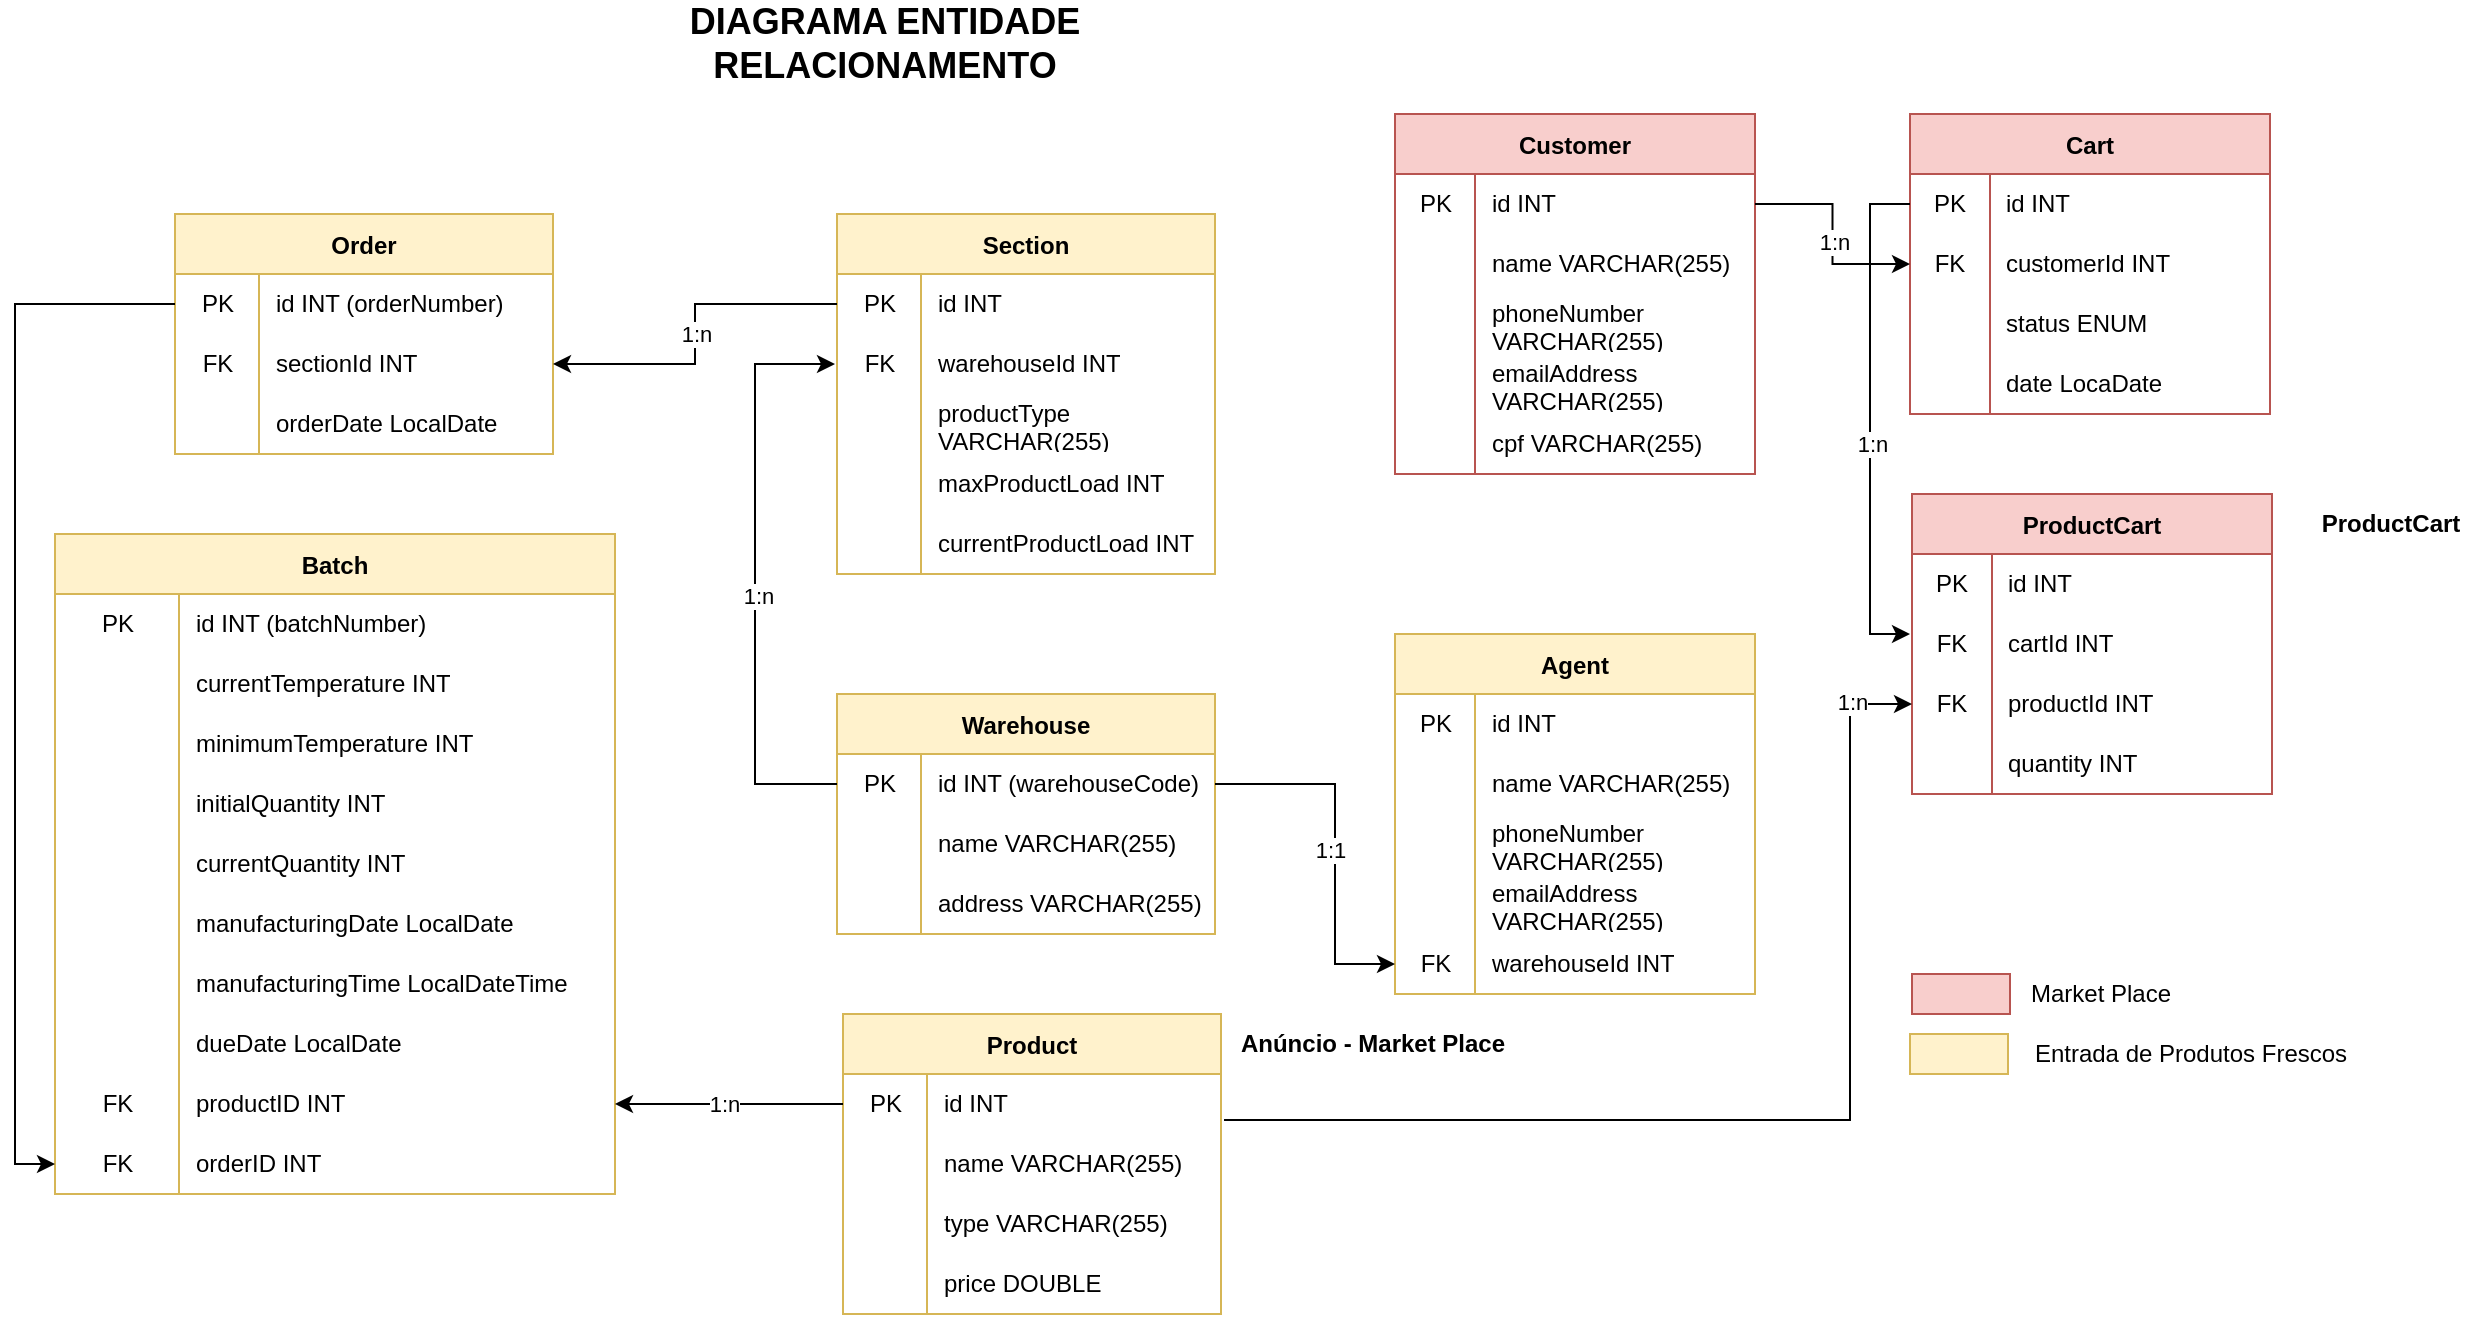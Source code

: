 <mxfile version="20.2.3" type="google"><diagram id="C5RBs43oDa-KdzZeNtuy" name="Page-1"><mxGraphModel grid="1" page="1" gridSize="10" guides="1" tooltips="1" connect="1" arrows="1" fold="1" pageScale="1" pageWidth="1169" pageHeight="827" math="0" shadow="0"><root><mxCell id="WIyWlLk6GJQsqaUBKTNV-0"/><mxCell id="WIyWlLk6GJQsqaUBKTNV-1" parent="WIyWlLk6GJQsqaUBKTNV-0"/><mxCell id="A8-Pt6L1RbbQPcpgu21b-27" value="Agent" style="shape=table;startSize=30;container=1;collapsible=0;childLayout=tableLayout;fixedRows=1;rowLines=0;fontStyle=1;fillColor=#fff2cc;strokeColor=#d6b656;" vertex="1" parent="WIyWlLk6GJQsqaUBKTNV-1"><mxGeometry x="862.5" y="340" width="180" height="180" as="geometry"/></mxCell><mxCell id="A8-Pt6L1RbbQPcpgu21b-28" value="" style="shape=tableRow;horizontal=0;startSize=0;swimlaneHead=0;swimlaneBody=0;top=0;left=0;bottom=0;right=0;collapsible=0;dropTarget=0;fillColor=none;points=[[0,0.5],[1,0.5]];portConstraint=eastwest;" vertex="1" parent="A8-Pt6L1RbbQPcpgu21b-27"><mxGeometry y="30" width="180" height="30" as="geometry"/></mxCell><mxCell id="A8-Pt6L1RbbQPcpgu21b-29" value="PK" style="shape=partialRectangle;html=1;whiteSpace=wrap;connectable=0;fillColor=none;top=0;left=0;bottom=0;right=0;overflow=hidden;pointerEvents=1;" vertex="1" parent="A8-Pt6L1RbbQPcpgu21b-28"><mxGeometry width="40" height="30" as="geometry"><mxRectangle width="40" height="30" as="alternateBounds"/></mxGeometry></mxCell><mxCell id="A8-Pt6L1RbbQPcpgu21b-30" value="id INT" style="shape=partialRectangle;html=1;whiteSpace=wrap;connectable=0;fillColor=none;top=0;left=0;bottom=0;right=0;align=left;spacingLeft=6;overflow=hidden;" vertex="1" parent="A8-Pt6L1RbbQPcpgu21b-28"><mxGeometry x="40" width="140" height="30" as="geometry"><mxRectangle width="140" height="30" as="alternateBounds"/></mxGeometry></mxCell><mxCell id="A8-Pt6L1RbbQPcpgu21b-31" value="" style="shape=tableRow;horizontal=0;startSize=0;swimlaneHead=0;swimlaneBody=0;top=0;left=0;bottom=0;right=0;collapsible=0;dropTarget=0;fillColor=none;points=[[0,0.5],[1,0.5]];portConstraint=eastwest;" vertex="1" parent="A8-Pt6L1RbbQPcpgu21b-27"><mxGeometry y="60" width="180" height="30" as="geometry"/></mxCell><mxCell id="A8-Pt6L1RbbQPcpgu21b-32" value="" style="shape=partialRectangle;html=1;whiteSpace=wrap;connectable=0;fillColor=none;top=0;left=0;bottom=0;right=0;overflow=hidden;" vertex="1" parent="A8-Pt6L1RbbQPcpgu21b-31"><mxGeometry width="40" height="30" as="geometry"><mxRectangle width="40" height="30" as="alternateBounds"/></mxGeometry></mxCell><mxCell id="A8-Pt6L1RbbQPcpgu21b-33" value="name VARCHAR(255)" style="shape=partialRectangle;html=1;whiteSpace=wrap;connectable=0;fillColor=none;top=0;left=0;bottom=0;right=0;align=left;spacingLeft=6;overflow=hidden;" vertex="1" parent="A8-Pt6L1RbbQPcpgu21b-31"><mxGeometry x="40" width="140" height="30" as="geometry"><mxRectangle width="140" height="30" as="alternateBounds"/></mxGeometry></mxCell><mxCell id="A8-Pt6L1RbbQPcpgu21b-34" value="" style="shape=tableRow;horizontal=0;startSize=0;swimlaneHead=0;swimlaneBody=0;top=0;left=0;bottom=0;right=0;collapsible=0;dropTarget=0;fillColor=none;points=[[0,0.5],[1,0.5]];portConstraint=eastwest;" vertex="1" parent="A8-Pt6L1RbbQPcpgu21b-27"><mxGeometry y="90" width="180" height="30" as="geometry"/></mxCell><mxCell id="A8-Pt6L1RbbQPcpgu21b-35" value="" style="shape=partialRectangle;html=1;whiteSpace=wrap;connectable=0;fillColor=none;top=0;left=0;bottom=0;right=0;overflow=hidden;" vertex="1" parent="A8-Pt6L1RbbQPcpgu21b-34"><mxGeometry width="40" height="30" as="geometry"><mxRectangle width="40" height="30" as="alternateBounds"/></mxGeometry></mxCell><mxCell id="A8-Pt6L1RbbQPcpgu21b-36" value="phoneNumber VARCHAR(255)" style="shape=partialRectangle;html=1;whiteSpace=wrap;connectable=0;fillColor=none;top=0;left=0;bottom=0;right=0;align=left;spacingLeft=6;overflow=hidden;" vertex="1" parent="A8-Pt6L1RbbQPcpgu21b-34"><mxGeometry x="40" width="140" height="30" as="geometry"><mxRectangle width="140" height="30" as="alternateBounds"/></mxGeometry></mxCell><mxCell id="A8-Pt6L1RbbQPcpgu21b-37" value="" style="shape=tableRow;horizontal=0;startSize=0;swimlaneHead=0;swimlaneBody=0;top=0;left=0;bottom=0;right=0;collapsible=0;dropTarget=0;fillColor=none;points=[[0,0.5],[1,0.5]];portConstraint=eastwest;" vertex="1" parent="A8-Pt6L1RbbQPcpgu21b-27"><mxGeometry y="120" width="180" height="30" as="geometry"/></mxCell><mxCell id="A8-Pt6L1RbbQPcpgu21b-38" value="" style="shape=partialRectangle;html=1;whiteSpace=wrap;connectable=0;fillColor=none;top=0;left=0;bottom=0;right=0;overflow=hidden;" vertex="1" parent="A8-Pt6L1RbbQPcpgu21b-37"><mxGeometry width="40" height="30" as="geometry"><mxRectangle width="40" height="30" as="alternateBounds"/></mxGeometry></mxCell><mxCell id="A8-Pt6L1RbbQPcpgu21b-39" value="emailAddress VARCHAR(255)" style="shape=partialRectangle;html=1;whiteSpace=wrap;connectable=0;fillColor=none;top=0;left=0;bottom=0;right=0;align=left;spacingLeft=6;overflow=hidden;" vertex="1" parent="A8-Pt6L1RbbQPcpgu21b-37"><mxGeometry x="40" width="140" height="30" as="geometry"><mxRectangle width="140" height="30" as="alternateBounds"/></mxGeometry></mxCell><mxCell id="A8-Pt6L1RbbQPcpgu21b-40" value="" style="shape=tableRow;horizontal=0;startSize=0;swimlaneHead=0;swimlaneBody=0;top=0;left=0;bottom=0;right=0;collapsible=0;dropTarget=0;fillColor=none;points=[[0,0.5],[1,0.5]];portConstraint=eastwest;" vertex="1" parent="A8-Pt6L1RbbQPcpgu21b-27"><mxGeometry y="150" width="180" height="30" as="geometry"/></mxCell><mxCell id="A8-Pt6L1RbbQPcpgu21b-41" value="FK" style="shape=partialRectangle;html=1;whiteSpace=wrap;connectable=0;fillColor=none;top=0;left=0;bottom=0;right=0;overflow=hidden;" vertex="1" parent="A8-Pt6L1RbbQPcpgu21b-40"><mxGeometry width="40" height="30" as="geometry"><mxRectangle width="40" height="30" as="alternateBounds"/></mxGeometry></mxCell><mxCell id="A8-Pt6L1RbbQPcpgu21b-42" value="warehouseId INT" style="shape=partialRectangle;html=1;whiteSpace=wrap;connectable=0;fillColor=none;top=0;left=0;bottom=0;right=0;align=left;spacingLeft=6;overflow=hidden;" vertex="1" parent="A8-Pt6L1RbbQPcpgu21b-40"><mxGeometry x="40" width="140" height="30" as="geometry"><mxRectangle width="140" height="30" as="alternateBounds"/></mxGeometry></mxCell><mxCell id="A8-Pt6L1RbbQPcpgu21b-45" value="Warehouse" style="shape=table;startSize=30;container=1;collapsible=0;childLayout=tableLayout;fixedRows=1;rowLines=0;fontStyle=1;fillColor=#fff2cc;strokeColor=#d6b656;" vertex="1" parent="WIyWlLk6GJQsqaUBKTNV-1"><mxGeometry x="583.5" y="370" width="189" height="120" as="geometry"/></mxCell><mxCell id="A8-Pt6L1RbbQPcpgu21b-46" value="" style="shape=tableRow;horizontal=0;startSize=0;swimlaneHead=0;swimlaneBody=0;top=0;left=0;bottom=0;right=0;collapsible=0;dropTarget=0;fillColor=none;points=[[0,0.5],[1,0.5]];portConstraint=eastwest;" vertex="1" parent="A8-Pt6L1RbbQPcpgu21b-45"><mxGeometry y="30" width="189" height="30" as="geometry"/></mxCell><mxCell id="A8-Pt6L1RbbQPcpgu21b-47" value="PK" style="shape=partialRectangle;html=1;whiteSpace=wrap;connectable=0;fillColor=none;top=0;left=0;bottom=0;right=0;overflow=hidden;pointerEvents=1;" vertex="1" parent="A8-Pt6L1RbbQPcpgu21b-46"><mxGeometry width="42" height="30" as="geometry"><mxRectangle width="42" height="30" as="alternateBounds"/></mxGeometry></mxCell><mxCell id="A8-Pt6L1RbbQPcpgu21b-48" value="id INT (warehouseCode)" style="shape=partialRectangle;html=1;whiteSpace=wrap;connectable=0;fillColor=none;top=0;left=0;bottom=0;right=0;align=left;spacingLeft=6;overflow=hidden;" vertex="1" parent="A8-Pt6L1RbbQPcpgu21b-46"><mxGeometry x="42" width="147" height="30" as="geometry"><mxRectangle width="147" height="30" as="alternateBounds"/></mxGeometry></mxCell><mxCell id="A8-Pt6L1RbbQPcpgu21b-49" value="" style="shape=tableRow;horizontal=0;startSize=0;swimlaneHead=0;swimlaneBody=0;top=0;left=0;bottom=0;right=0;collapsible=0;dropTarget=0;fillColor=none;points=[[0,0.5],[1,0.5]];portConstraint=eastwest;" vertex="1" parent="A8-Pt6L1RbbQPcpgu21b-45"><mxGeometry y="60" width="189" height="30" as="geometry"/></mxCell><mxCell id="A8-Pt6L1RbbQPcpgu21b-50" value="" style="shape=partialRectangle;html=1;whiteSpace=wrap;connectable=0;fillColor=none;top=0;left=0;bottom=0;right=0;overflow=hidden;" vertex="1" parent="A8-Pt6L1RbbQPcpgu21b-49"><mxGeometry width="42" height="30" as="geometry"><mxRectangle width="42" height="30" as="alternateBounds"/></mxGeometry></mxCell><mxCell id="A8-Pt6L1RbbQPcpgu21b-51" value="name VARCHAR(255)" style="shape=partialRectangle;html=1;whiteSpace=wrap;connectable=0;fillColor=none;top=0;left=0;bottom=0;right=0;align=left;spacingLeft=6;overflow=hidden;" vertex="1" parent="A8-Pt6L1RbbQPcpgu21b-49"><mxGeometry x="42" width="147" height="30" as="geometry"><mxRectangle width="147" height="30" as="alternateBounds"/></mxGeometry></mxCell><mxCell id="A8-Pt6L1RbbQPcpgu21b-52" value="" style="shape=tableRow;horizontal=0;startSize=0;swimlaneHead=0;swimlaneBody=0;top=0;left=0;bottom=0;right=0;collapsible=0;dropTarget=0;fillColor=none;points=[[0,0.5],[1,0.5]];portConstraint=eastwest;" vertex="1" parent="A8-Pt6L1RbbQPcpgu21b-45"><mxGeometry y="90" width="189" height="30" as="geometry"/></mxCell><mxCell id="A8-Pt6L1RbbQPcpgu21b-53" value="" style="shape=partialRectangle;html=1;whiteSpace=wrap;connectable=0;fillColor=none;top=0;left=0;bottom=0;right=0;overflow=hidden;" vertex="1" parent="A8-Pt6L1RbbQPcpgu21b-52"><mxGeometry width="42" height="30" as="geometry"><mxRectangle width="42" height="30" as="alternateBounds"/></mxGeometry></mxCell><mxCell id="A8-Pt6L1RbbQPcpgu21b-54" value="address VARCHAR(255)" style="shape=partialRectangle;html=1;whiteSpace=wrap;connectable=0;fillColor=none;top=0;left=0;bottom=0;right=0;align=left;spacingLeft=6;overflow=hidden;" vertex="1" parent="A8-Pt6L1RbbQPcpgu21b-52"><mxGeometry x="42" width="147" height="30" as="geometry"><mxRectangle width="147" height="30" as="alternateBounds"/></mxGeometry></mxCell><mxCell id="A8-Pt6L1RbbQPcpgu21b-62" value="Section" style="shape=table;startSize=30;container=1;collapsible=0;childLayout=tableLayout;fixedRows=1;rowLines=0;fontStyle=1;fillColor=#fff2cc;strokeColor=#d6b656;" vertex="1" parent="WIyWlLk6GJQsqaUBKTNV-1"><mxGeometry x="583.5" y="130" width="189" height="180" as="geometry"/></mxCell><mxCell id="A8-Pt6L1RbbQPcpgu21b-63" value="" style="shape=tableRow;horizontal=0;startSize=0;swimlaneHead=0;swimlaneBody=0;top=0;left=0;bottom=0;right=0;collapsible=0;dropTarget=0;fillColor=none;points=[[0,0.5],[1,0.5]];portConstraint=eastwest;" vertex="1" parent="A8-Pt6L1RbbQPcpgu21b-62"><mxGeometry y="30" width="189" height="30" as="geometry"/></mxCell><mxCell id="A8-Pt6L1RbbQPcpgu21b-64" value="PK" style="shape=partialRectangle;html=1;whiteSpace=wrap;connectable=0;fillColor=none;top=0;left=0;bottom=0;right=0;overflow=hidden;pointerEvents=1;" vertex="1" parent="A8-Pt6L1RbbQPcpgu21b-63"><mxGeometry width="42" height="30" as="geometry"><mxRectangle width="42" height="30" as="alternateBounds"/></mxGeometry></mxCell><mxCell id="A8-Pt6L1RbbQPcpgu21b-65" value="id INT" style="shape=partialRectangle;html=1;whiteSpace=wrap;connectable=0;fillColor=none;top=0;left=0;bottom=0;right=0;align=left;spacingLeft=6;overflow=hidden;" vertex="1" parent="A8-Pt6L1RbbQPcpgu21b-63"><mxGeometry x="42" width="147" height="30" as="geometry"><mxRectangle width="147" height="30" as="alternateBounds"/></mxGeometry></mxCell><mxCell id="A8-Pt6L1RbbQPcpgu21b-66" value="" style="shape=tableRow;horizontal=0;startSize=0;swimlaneHead=0;swimlaneBody=0;top=0;left=0;bottom=0;right=0;collapsible=0;dropTarget=0;fillColor=none;points=[[0,0.5],[1,0.5]];portConstraint=eastwest;" vertex="1" parent="A8-Pt6L1RbbQPcpgu21b-62"><mxGeometry y="60" width="189" height="30" as="geometry"/></mxCell><mxCell id="A8-Pt6L1RbbQPcpgu21b-67" value="FK" style="shape=partialRectangle;html=1;whiteSpace=wrap;connectable=0;fillColor=none;top=0;left=0;bottom=0;right=0;overflow=hidden;" vertex="1" parent="A8-Pt6L1RbbQPcpgu21b-66"><mxGeometry width="42" height="30" as="geometry"><mxRectangle width="42" height="30" as="alternateBounds"/></mxGeometry></mxCell><mxCell id="A8-Pt6L1RbbQPcpgu21b-68" value="warehouseId INT" style="shape=partialRectangle;html=1;whiteSpace=wrap;connectable=0;fillColor=none;top=0;left=0;bottom=0;right=0;align=left;spacingLeft=6;overflow=hidden;" vertex="1" parent="A8-Pt6L1RbbQPcpgu21b-66"><mxGeometry x="42" width="147" height="30" as="geometry"><mxRectangle width="147" height="30" as="alternateBounds"/></mxGeometry></mxCell><mxCell id="A8-Pt6L1RbbQPcpgu21b-69" value="" style="shape=tableRow;horizontal=0;startSize=0;swimlaneHead=0;swimlaneBody=0;top=0;left=0;bottom=0;right=0;collapsible=0;dropTarget=0;fillColor=none;points=[[0,0.5],[1,0.5]];portConstraint=eastwest;" vertex="1" parent="A8-Pt6L1RbbQPcpgu21b-62"><mxGeometry y="90" width="189" height="30" as="geometry"/></mxCell><mxCell id="A8-Pt6L1RbbQPcpgu21b-70" value="" style="shape=partialRectangle;html=1;whiteSpace=wrap;connectable=0;fillColor=none;top=0;left=0;bottom=0;right=0;overflow=hidden;" vertex="1" parent="A8-Pt6L1RbbQPcpgu21b-69"><mxGeometry width="42" height="30" as="geometry"><mxRectangle width="42" height="30" as="alternateBounds"/></mxGeometry></mxCell><mxCell id="A8-Pt6L1RbbQPcpgu21b-71" value="productType VARCHAR(255)" style="shape=partialRectangle;html=1;whiteSpace=wrap;connectable=0;fillColor=none;top=0;left=0;bottom=0;right=0;align=left;spacingLeft=6;overflow=hidden;" vertex="1" parent="A8-Pt6L1RbbQPcpgu21b-69"><mxGeometry x="42" width="147" height="30" as="geometry"><mxRectangle width="147" height="30" as="alternateBounds"/></mxGeometry></mxCell><mxCell id="A8-Pt6L1RbbQPcpgu21b-72" value="" style="shape=tableRow;horizontal=0;startSize=0;swimlaneHead=0;swimlaneBody=0;top=0;left=0;bottom=0;right=0;collapsible=0;dropTarget=0;fillColor=none;points=[[0,0.5],[1,0.5]];portConstraint=eastwest;" vertex="1" parent="A8-Pt6L1RbbQPcpgu21b-62"><mxGeometry y="120" width="189" height="30" as="geometry"/></mxCell><mxCell id="A8-Pt6L1RbbQPcpgu21b-73" value="" style="shape=partialRectangle;html=1;whiteSpace=wrap;connectable=0;fillColor=none;top=0;left=0;bottom=0;right=0;overflow=hidden;" vertex="1" parent="A8-Pt6L1RbbQPcpgu21b-72"><mxGeometry width="42" height="30" as="geometry"><mxRectangle width="42" height="30" as="alternateBounds"/></mxGeometry></mxCell><mxCell id="A8-Pt6L1RbbQPcpgu21b-74" value="maxProductLoad INT" style="shape=partialRectangle;html=1;whiteSpace=wrap;connectable=0;fillColor=none;top=0;left=0;bottom=0;right=0;align=left;spacingLeft=6;overflow=hidden;" vertex="1" parent="A8-Pt6L1RbbQPcpgu21b-72"><mxGeometry x="42" width="147" height="30" as="geometry"><mxRectangle width="147" height="30" as="alternateBounds"/></mxGeometry></mxCell><mxCell id="A8-Pt6L1RbbQPcpgu21b-75" value="" style="shape=tableRow;horizontal=0;startSize=0;swimlaneHead=0;swimlaneBody=0;top=0;left=0;bottom=0;right=0;collapsible=0;dropTarget=0;fillColor=none;points=[[0,0.5],[1,0.5]];portConstraint=eastwest;" vertex="1" parent="A8-Pt6L1RbbQPcpgu21b-62"><mxGeometry y="150" width="189" height="30" as="geometry"/></mxCell><mxCell id="A8-Pt6L1RbbQPcpgu21b-76" value="" style="shape=partialRectangle;html=1;whiteSpace=wrap;connectable=0;fillColor=none;top=0;left=0;bottom=0;right=0;overflow=hidden;" vertex="1" parent="A8-Pt6L1RbbQPcpgu21b-75"><mxGeometry width="42" height="30" as="geometry"><mxRectangle width="42" height="30" as="alternateBounds"/></mxGeometry></mxCell><mxCell id="A8-Pt6L1RbbQPcpgu21b-77" value="currentProductLoad INT" style="shape=partialRectangle;html=1;whiteSpace=wrap;connectable=0;fillColor=none;top=0;left=0;bottom=0;right=0;align=left;spacingLeft=6;overflow=hidden;" vertex="1" parent="A8-Pt6L1RbbQPcpgu21b-75"><mxGeometry x="42" width="147" height="30" as="geometry"><mxRectangle width="147" height="30" as="alternateBounds"/></mxGeometry></mxCell><mxCell id="A8-Pt6L1RbbQPcpgu21b-79" value="Batch" style="shape=table;startSize=30;container=1;collapsible=0;childLayout=tableLayout;fixedRows=1;rowLines=0;fontStyle=1;labelBackgroundColor=none;fillColor=#fff2cc;strokeColor=#d6b656;" vertex="1" parent="WIyWlLk6GJQsqaUBKTNV-1"><mxGeometry x="192.5" y="290" width="280" height="330" as="geometry"/></mxCell><mxCell id="A8-Pt6L1RbbQPcpgu21b-80" value="" style="shape=tableRow;horizontal=0;startSize=0;swimlaneHead=0;swimlaneBody=0;top=0;left=0;bottom=0;right=0;collapsible=0;dropTarget=0;fillColor=none;points=[[0,0.5],[1,0.5]];portConstraint=eastwest;" vertex="1" parent="A8-Pt6L1RbbQPcpgu21b-79"><mxGeometry y="30" width="280" height="30" as="geometry"/></mxCell><mxCell id="A8-Pt6L1RbbQPcpgu21b-81" value="PK" style="shape=partialRectangle;html=1;whiteSpace=wrap;connectable=0;fillColor=none;top=0;left=0;bottom=0;right=0;overflow=hidden;pointerEvents=1;" vertex="1" parent="A8-Pt6L1RbbQPcpgu21b-80"><mxGeometry width="62" height="30" as="geometry"><mxRectangle width="62" height="30" as="alternateBounds"/></mxGeometry></mxCell><mxCell id="A8-Pt6L1RbbQPcpgu21b-82" value="id INT (batchNumber)" style="shape=partialRectangle;html=1;whiteSpace=wrap;connectable=0;fillColor=none;top=0;left=0;bottom=0;right=0;align=left;spacingLeft=6;overflow=hidden;" vertex="1" parent="A8-Pt6L1RbbQPcpgu21b-80"><mxGeometry x="62" width="218" height="30" as="geometry"><mxRectangle width="218" height="30" as="alternateBounds"/></mxGeometry></mxCell><mxCell id="A8-Pt6L1RbbQPcpgu21b-86" value="" style="shape=tableRow;horizontal=0;startSize=0;swimlaneHead=0;swimlaneBody=0;top=0;left=0;bottom=0;right=0;collapsible=0;dropTarget=0;fillColor=none;points=[[0,0.5],[1,0.5]];portConstraint=eastwest;" vertex="1" parent="A8-Pt6L1RbbQPcpgu21b-79"><mxGeometry y="60" width="280" height="30" as="geometry"/></mxCell><mxCell id="A8-Pt6L1RbbQPcpgu21b-87" value="" style="shape=partialRectangle;html=1;whiteSpace=wrap;connectable=0;fillColor=none;top=0;left=0;bottom=0;right=0;overflow=hidden;" vertex="1" parent="A8-Pt6L1RbbQPcpgu21b-86"><mxGeometry width="62" height="30" as="geometry"><mxRectangle width="62" height="30" as="alternateBounds"/></mxGeometry></mxCell><mxCell id="A8-Pt6L1RbbQPcpgu21b-88" value="currentTemperature INT" style="shape=partialRectangle;html=1;whiteSpace=wrap;connectable=0;fillColor=none;top=0;left=0;bottom=0;right=0;align=left;spacingLeft=6;overflow=hidden;" vertex="1" parent="A8-Pt6L1RbbQPcpgu21b-86"><mxGeometry x="62" width="218" height="30" as="geometry"><mxRectangle width="218" height="30" as="alternateBounds"/></mxGeometry></mxCell><mxCell id="A8-Pt6L1RbbQPcpgu21b-89" value="" style="shape=tableRow;horizontal=0;startSize=0;swimlaneHead=0;swimlaneBody=0;top=0;left=0;bottom=0;right=0;collapsible=0;dropTarget=0;fillColor=none;points=[[0,0.5],[1,0.5]];portConstraint=eastwest;" vertex="1" parent="A8-Pt6L1RbbQPcpgu21b-79"><mxGeometry y="90" width="280" height="30" as="geometry"/></mxCell><mxCell id="A8-Pt6L1RbbQPcpgu21b-90" value="" style="shape=partialRectangle;html=1;whiteSpace=wrap;connectable=0;fillColor=none;top=0;left=0;bottom=0;right=0;overflow=hidden;" vertex="1" parent="A8-Pt6L1RbbQPcpgu21b-89"><mxGeometry width="62" height="30" as="geometry"><mxRectangle width="62" height="30" as="alternateBounds"/></mxGeometry></mxCell><mxCell id="A8-Pt6L1RbbQPcpgu21b-91" value="minimumTemperature INT" style="shape=partialRectangle;html=1;whiteSpace=wrap;connectable=0;fillColor=none;top=0;left=0;bottom=0;right=0;align=left;spacingLeft=6;overflow=hidden;" vertex="1" parent="A8-Pt6L1RbbQPcpgu21b-89"><mxGeometry x="62" width="218" height="30" as="geometry"><mxRectangle width="218" height="30" as="alternateBounds"/></mxGeometry></mxCell><mxCell id="A8-Pt6L1RbbQPcpgu21b-92" value="" style="shape=tableRow;horizontal=0;startSize=0;swimlaneHead=0;swimlaneBody=0;top=0;left=0;bottom=0;right=0;collapsible=0;dropTarget=0;fillColor=none;points=[[0,0.5],[1,0.5]];portConstraint=eastwest;" vertex="1" parent="A8-Pt6L1RbbQPcpgu21b-79"><mxGeometry y="120" width="280" height="30" as="geometry"/></mxCell><mxCell id="A8-Pt6L1RbbQPcpgu21b-93" value="" style="shape=partialRectangle;html=1;whiteSpace=wrap;connectable=0;fillColor=none;top=0;left=0;bottom=0;right=0;overflow=hidden;" vertex="1" parent="A8-Pt6L1RbbQPcpgu21b-92"><mxGeometry width="62" height="30" as="geometry"><mxRectangle width="62" height="30" as="alternateBounds"/></mxGeometry></mxCell><mxCell id="A8-Pt6L1RbbQPcpgu21b-94" value="initialQuantity INT" style="shape=partialRectangle;html=1;whiteSpace=wrap;connectable=0;fillColor=none;top=0;left=0;bottom=0;right=0;align=left;spacingLeft=6;overflow=hidden;" vertex="1" parent="A8-Pt6L1RbbQPcpgu21b-92"><mxGeometry x="62" width="218" height="30" as="geometry"><mxRectangle width="218" height="30" as="alternateBounds"/></mxGeometry></mxCell><mxCell id="A8-Pt6L1RbbQPcpgu21b-95" value="" style="shape=tableRow;horizontal=0;startSize=0;swimlaneHead=0;swimlaneBody=0;top=0;left=0;bottom=0;right=0;collapsible=0;dropTarget=0;fillColor=none;points=[[0,0.5],[1,0.5]];portConstraint=eastwest;" vertex="1" parent="A8-Pt6L1RbbQPcpgu21b-79"><mxGeometry y="150" width="280" height="30" as="geometry"/></mxCell><mxCell id="A8-Pt6L1RbbQPcpgu21b-96" value="" style="shape=partialRectangle;html=1;whiteSpace=wrap;connectable=0;fillColor=none;top=0;left=0;bottom=0;right=0;overflow=hidden;" vertex="1" parent="A8-Pt6L1RbbQPcpgu21b-95"><mxGeometry width="62" height="30" as="geometry"><mxRectangle width="62" height="30" as="alternateBounds"/></mxGeometry></mxCell><mxCell id="A8-Pt6L1RbbQPcpgu21b-97" value="currentQuantity INT" style="shape=partialRectangle;html=1;whiteSpace=wrap;connectable=0;fillColor=none;top=0;left=0;bottom=0;right=0;align=left;spacingLeft=6;overflow=hidden;" vertex="1" parent="A8-Pt6L1RbbQPcpgu21b-95"><mxGeometry x="62" width="218" height="30" as="geometry"><mxRectangle width="218" height="30" as="alternateBounds"/></mxGeometry></mxCell><mxCell id="A8-Pt6L1RbbQPcpgu21b-98" value="" style="shape=tableRow;horizontal=0;startSize=0;swimlaneHead=0;swimlaneBody=0;top=0;left=0;bottom=0;right=0;collapsible=0;dropTarget=0;fillColor=none;points=[[0,0.5],[1,0.5]];portConstraint=eastwest;" vertex="1" parent="A8-Pt6L1RbbQPcpgu21b-79"><mxGeometry y="180" width="280" height="30" as="geometry"/></mxCell><mxCell id="A8-Pt6L1RbbQPcpgu21b-99" value="" style="shape=partialRectangle;html=1;whiteSpace=wrap;connectable=0;fillColor=none;top=0;left=0;bottom=0;right=0;overflow=hidden;" vertex="1" parent="A8-Pt6L1RbbQPcpgu21b-98"><mxGeometry width="62" height="30" as="geometry"><mxRectangle width="62" height="30" as="alternateBounds"/></mxGeometry></mxCell><mxCell id="A8-Pt6L1RbbQPcpgu21b-100" value="manufacturingDate LocalDate" style="shape=partialRectangle;html=1;whiteSpace=wrap;connectable=0;fillColor=none;top=0;left=0;bottom=0;right=0;align=left;spacingLeft=6;overflow=hidden;" vertex="1" parent="A8-Pt6L1RbbQPcpgu21b-98"><mxGeometry x="62" width="218" height="30" as="geometry"><mxRectangle width="218" height="30" as="alternateBounds"/></mxGeometry></mxCell><mxCell id="A8-Pt6L1RbbQPcpgu21b-101" value="" style="shape=tableRow;horizontal=0;startSize=0;swimlaneHead=0;swimlaneBody=0;top=0;left=0;bottom=0;right=0;collapsible=0;dropTarget=0;fillColor=none;points=[[0,0.5],[1,0.5]];portConstraint=eastwest;" vertex="1" parent="A8-Pt6L1RbbQPcpgu21b-79"><mxGeometry y="210" width="280" height="30" as="geometry"/></mxCell><mxCell id="A8-Pt6L1RbbQPcpgu21b-102" value="" style="shape=partialRectangle;html=1;whiteSpace=wrap;connectable=0;fillColor=none;top=0;left=0;bottom=0;right=0;overflow=hidden;" vertex="1" parent="A8-Pt6L1RbbQPcpgu21b-101"><mxGeometry width="62" height="30" as="geometry"><mxRectangle width="62" height="30" as="alternateBounds"/></mxGeometry></mxCell><mxCell id="A8-Pt6L1RbbQPcpgu21b-103" value="manufacturingTime LocalDateTime" style="shape=partialRectangle;html=1;whiteSpace=wrap;connectable=0;fillColor=none;top=0;left=0;bottom=0;right=0;align=left;spacingLeft=6;overflow=hidden;" vertex="1" parent="A8-Pt6L1RbbQPcpgu21b-101"><mxGeometry x="62" width="218" height="30" as="geometry"><mxRectangle width="218" height="30" as="alternateBounds"/></mxGeometry></mxCell><mxCell id="A8-Pt6L1RbbQPcpgu21b-147" value="" style="shape=tableRow;horizontal=0;startSize=0;swimlaneHead=0;swimlaneBody=0;top=0;left=0;bottom=0;right=0;collapsible=0;dropTarget=0;fillColor=none;points=[[0,0.5],[1,0.5]];portConstraint=eastwest;" vertex="1" parent="A8-Pt6L1RbbQPcpgu21b-79"><mxGeometry y="240" width="280" height="30" as="geometry"/></mxCell><mxCell id="A8-Pt6L1RbbQPcpgu21b-148" value="" style="shape=partialRectangle;html=1;whiteSpace=wrap;connectable=0;fillColor=none;top=0;left=0;bottom=0;right=0;overflow=hidden;" vertex="1" parent="A8-Pt6L1RbbQPcpgu21b-147"><mxGeometry width="62" height="30" as="geometry"><mxRectangle width="62" height="30" as="alternateBounds"/></mxGeometry></mxCell><mxCell id="A8-Pt6L1RbbQPcpgu21b-149" value="dueDate LocalDate" style="shape=partialRectangle;html=1;whiteSpace=wrap;connectable=0;fillColor=none;top=0;left=0;bottom=0;right=0;align=left;spacingLeft=6;overflow=hidden;" vertex="1" parent="A8-Pt6L1RbbQPcpgu21b-147"><mxGeometry x="62" width="218" height="30" as="geometry"><mxRectangle width="218" height="30" as="alternateBounds"/></mxGeometry></mxCell><mxCell id="A8-Pt6L1RbbQPcpgu21b-163" value="" style="shape=tableRow;horizontal=0;startSize=0;swimlaneHead=0;swimlaneBody=0;top=0;left=0;bottom=0;right=0;collapsible=0;dropTarget=0;fillColor=none;points=[[0,0.5],[1,0.5]];portConstraint=eastwest;" vertex="1" parent="A8-Pt6L1RbbQPcpgu21b-79"><mxGeometry y="270" width="280" height="30" as="geometry"/></mxCell><mxCell id="A8-Pt6L1RbbQPcpgu21b-164" value="FK" style="shape=partialRectangle;html=1;whiteSpace=wrap;connectable=0;fillColor=none;top=0;left=0;bottom=0;right=0;overflow=hidden;" vertex="1" parent="A8-Pt6L1RbbQPcpgu21b-163"><mxGeometry width="62" height="30" as="geometry"><mxRectangle width="62" height="30" as="alternateBounds"/></mxGeometry></mxCell><mxCell id="A8-Pt6L1RbbQPcpgu21b-165" value="productID INT" style="shape=partialRectangle;html=1;whiteSpace=wrap;connectable=0;fillColor=none;top=0;left=0;bottom=0;right=0;align=left;spacingLeft=6;overflow=hidden;" vertex="1" parent="A8-Pt6L1RbbQPcpgu21b-163"><mxGeometry x="62" width="218" height="30" as="geometry"><mxRectangle width="218" height="30" as="alternateBounds"/></mxGeometry></mxCell><mxCell id="A8-Pt6L1RbbQPcpgu21b-186" value="" style="shape=tableRow;horizontal=0;startSize=0;swimlaneHead=0;swimlaneBody=0;top=0;left=0;bottom=0;right=0;collapsible=0;dropTarget=0;fillColor=none;points=[[0,0.5],[1,0.5]];portConstraint=eastwest;" vertex="1" parent="A8-Pt6L1RbbQPcpgu21b-79"><mxGeometry y="300" width="280" height="30" as="geometry"/></mxCell><mxCell id="A8-Pt6L1RbbQPcpgu21b-187" value="FK" style="shape=partialRectangle;html=1;whiteSpace=wrap;connectable=0;fillColor=none;top=0;left=0;bottom=0;right=0;overflow=hidden;" vertex="1" parent="A8-Pt6L1RbbQPcpgu21b-186"><mxGeometry width="62" height="30" as="geometry"><mxRectangle width="62" height="30" as="alternateBounds"/></mxGeometry></mxCell><mxCell id="A8-Pt6L1RbbQPcpgu21b-188" value="orderID INT" style="shape=partialRectangle;html=1;whiteSpace=wrap;connectable=0;fillColor=none;top=0;left=0;bottom=0;right=0;align=left;spacingLeft=6;overflow=hidden;" vertex="1" parent="A8-Pt6L1RbbQPcpgu21b-186"><mxGeometry x="62" width="218" height="30" as="geometry"><mxRectangle width="218" height="30" as="alternateBounds"/></mxGeometry></mxCell><mxCell id="A8-Pt6L1RbbQPcpgu21b-124" value="Order" style="shape=table;startSize=30;container=1;collapsible=0;childLayout=tableLayout;fixedRows=1;rowLines=0;fontStyle=1;fillColor=#fff2cc;strokeColor=#d6b656;" vertex="1" parent="WIyWlLk6GJQsqaUBKTNV-1"><mxGeometry x="252.5" y="130" width="189" height="120" as="geometry"/></mxCell><mxCell id="A8-Pt6L1RbbQPcpgu21b-125" value="" style="shape=tableRow;horizontal=0;startSize=0;swimlaneHead=0;swimlaneBody=0;top=0;left=0;bottom=0;right=0;collapsible=0;dropTarget=0;fillColor=none;points=[[0,0.5],[1,0.5]];portConstraint=eastwest;" vertex="1" parent="A8-Pt6L1RbbQPcpgu21b-124"><mxGeometry y="30" width="189" height="30" as="geometry"/></mxCell><mxCell id="A8-Pt6L1RbbQPcpgu21b-126" value="PK" style="shape=partialRectangle;html=1;whiteSpace=wrap;connectable=0;fillColor=none;top=0;left=0;bottom=0;right=0;overflow=hidden;pointerEvents=1;" vertex="1" parent="A8-Pt6L1RbbQPcpgu21b-125"><mxGeometry width="42" height="30" as="geometry"><mxRectangle width="42" height="30" as="alternateBounds"/></mxGeometry></mxCell><mxCell id="A8-Pt6L1RbbQPcpgu21b-127" value="id INT (orderNumber)" style="shape=partialRectangle;html=1;whiteSpace=wrap;connectable=0;fillColor=none;top=0;left=0;bottom=0;right=0;align=left;spacingLeft=6;overflow=hidden;" vertex="1" parent="A8-Pt6L1RbbQPcpgu21b-125"><mxGeometry x="42" width="147" height="30" as="geometry"><mxRectangle width="147" height="30" as="alternateBounds"/></mxGeometry></mxCell><mxCell id="A8-Pt6L1RbbQPcpgu21b-128" value="" style="shape=tableRow;horizontal=0;startSize=0;swimlaneHead=0;swimlaneBody=0;top=0;left=0;bottom=0;right=0;collapsible=0;dropTarget=0;fillColor=none;points=[[0,0.5],[1,0.5]];portConstraint=eastwest;" vertex="1" parent="A8-Pt6L1RbbQPcpgu21b-124"><mxGeometry y="60" width="189" height="30" as="geometry"/></mxCell><mxCell id="A8-Pt6L1RbbQPcpgu21b-129" value="FK" style="shape=partialRectangle;html=1;whiteSpace=wrap;connectable=0;fillColor=none;top=0;left=0;bottom=0;right=0;overflow=hidden;" vertex="1" parent="A8-Pt6L1RbbQPcpgu21b-128"><mxGeometry width="42" height="30" as="geometry"><mxRectangle width="42" height="30" as="alternateBounds"/></mxGeometry></mxCell><mxCell id="A8-Pt6L1RbbQPcpgu21b-130" value="sectionId INT" style="shape=partialRectangle;html=1;whiteSpace=wrap;connectable=0;fillColor=none;top=0;left=0;bottom=0;right=0;align=left;spacingLeft=6;overflow=hidden;" vertex="1" parent="A8-Pt6L1RbbQPcpgu21b-128"><mxGeometry x="42" width="147" height="30" as="geometry"><mxRectangle width="147" height="30" as="alternateBounds"/></mxGeometry></mxCell><mxCell id="A8-Pt6L1RbbQPcpgu21b-134" value="" style="shape=tableRow;horizontal=0;startSize=0;swimlaneHead=0;swimlaneBody=0;top=0;left=0;bottom=0;right=0;collapsible=0;dropTarget=0;fillColor=none;points=[[0,0.5],[1,0.5]];portConstraint=eastwest;" vertex="1" parent="A8-Pt6L1RbbQPcpgu21b-124"><mxGeometry y="90" width="189" height="30" as="geometry"/></mxCell><mxCell id="A8-Pt6L1RbbQPcpgu21b-135" value="" style="shape=partialRectangle;html=1;whiteSpace=wrap;connectable=0;fillColor=none;top=0;left=0;bottom=0;right=0;overflow=hidden;" vertex="1" parent="A8-Pt6L1RbbQPcpgu21b-134"><mxGeometry width="42" height="30" as="geometry"><mxRectangle width="42" height="30" as="alternateBounds"/></mxGeometry></mxCell><mxCell id="A8-Pt6L1RbbQPcpgu21b-136" value="orderDate LocalDate" style="shape=partialRectangle;html=1;whiteSpace=wrap;connectable=0;fillColor=none;top=0;left=0;bottom=0;right=0;align=left;spacingLeft=6;overflow=hidden;" vertex="1" parent="A8-Pt6L1RbbQPcpgu21b-134"><mxGeometry x="42" width="147" height="30" as="geometry"><mxRectangle width="147" height="30" as="alternateBounds"/></mxGeometry></mxCell><mxCell id="A8-Pt6L1RbbQPcpgu21b-166" value="Product" style="shape=table;startSize=30;container=1;collapsible=0;childLayout=tableLayout;fixedRows=1;rowLines=0;fontStyle=1;fillColor=#fff2cc;strokeColor=#d6b656;" vertex="1" parent="WIyWlLk6GJQsqaUBKTNV-1"><mxGeometry x="586.5" y="530" width="189" height="150" as="geometry"/></mxCell><mxCell id="A8-Pt6L1RbbQPcpgu21b-167" value="" style="shape=tableRow;horizontal=0;startSize=0;swimlaneHead=0;swimlaneBody=0;top=0;left=0;bottom=0;right=0;collapsible=0;dropTarget=0;fillColor=none;points=[[0,0.5],[1,0.5]];portConstraint=eastwest;" vertex="1" parent="A8-Pt6L1RbbQPcpgu21b-166"><mxGeometry y="30" width="189" height="30" as="geometry"/></mxCell><mxCell id="A8-Pt6L1RbbQPcpgu21b-168" value="PK" style="shape=partialRectangle;html=1;whiteSpace=wrap;connectable=0;fillColor=none;top=0;left=0;bottom=0;right=0;overflow=hidden;pointerEvents=1;" vertex="1" parent="A8-Pt6L1RbbQPcpgu21b-167"><mxGeometry width="42" height="30" as="geometry"><mxRectangle width="42" height="30" as="alternateBounds"/></mxGeometry></mxCell><mxCell id="A8-Pt6L1RbbQPcpgu21b-169" value="id INT" style="shape=partialRectangle;html=1;whiteSpace=wrap;connectable=0;fillColor=none;top=0;left=0;bottom=0;right=0;align=left;spacingLeft=6;overflow=hidden;" vertex="1" parent="A8-Pt6L1RbbQPcpgu21b-167"><mxGeometry x="42" width="147" height="30" as="geometry"><mxRectangle width="147" height="30" as="alternateBounds"/></mxGeometry></mxCell><mxCell id="A8-Pt6L1RbbQPcpgu21b-170" value="" style="shape=tableRow;horizontal=0;startSize=0;swimlaneHead=0;swimlaneBody=0;top=0;left=0;bottom=0;right=0;collapsible=0;dropTarget=0;fillColor=none;points=[[0,0.5],[1,0.5]];portConstraint=eastwest;" vertex="1" parent="A8-Pt6L1RbbQPcpgu21b-166"><mxGeometry y="60" width="189" height="30" as="geometry"/></mxCell><mxCell id="A8-Pt6L1RbbQPcpgu21b-171" value="" style="shape=partialRectangle;html=1;whiteSpace=wrap;connectable=0;fillColor=none;top=0;left=0;bottom=0;right=0;overflow=hidden;" vertex="1" parent="A8-Pt6L1RbbQPcpgu21b-170"><mxGeometry width="42" height="30" as="geometry"><mxRectangle width="42" height="30" as="alternateBounds"/></mxGeometry></mxCell><mxCell id="A8-Pt6L1RbbQPcpgu21b-172" value="name VARCHAR(255)" style="shape=partialRectangle;html=1;whiteSpace=wrap;connectable=0;fillColor=none;top=0;left=0;bottom=0;right=0;align=left;spacingLeft=6;overflow=hidden;" vertex="1" parent="A8-Pt6L1RbbQPcpgu21b-170"><mxGeometry x="42" width="147" height="30" as="geometry"><mxRectangle width="147" height="30" as="alternateBounds"/></mxGeometry></mxCell><mxCell id="A8-Pt6L1RbbQPcpgu21b-173" value="" style="shape=tableRow;horizontal=0;startSize=0;swimlaneHead=0;swimlaneBody=0;top=0;left=0;bottom=0;right=0;collapsible=0;dropTarget=0;fillColor=none;points=[[0,0.5],[1,0.5]];portConstraint=eastwest;" vertex="1" parent="A8-Pt6L1RbbQPcpgu21b-166"><mxGeometry y="90" width="189" height="30" as="geometry"/></mxCell><mxCell id="A8-Pt6L1RbbQPcpgu21b-174" value="" style="shape=partialRectangle;html=1;whiteSpace=wrap;connectable=0;fillColor=none;top=0;left=0;bottom=0;right=0;overflow=hidden;" vertex="1" parent="A8-Pt6L1RbbQPcpgu21b-173"><mxGeometry width="42" height="30" as="geometry"><mxRectangle width="42" height="30" as="alternateBounds"/></mxGeometry></mxCell><mxCell id="A8-Pt6L1RbbQPcpgu21b-175" value="type VARCHAR(255)" style="shape=partialRectangle;html=1;whiteSpace=wrap;connectable=0;fillColor=none;top=0;left=0;bottom=0;right=0;align=left;spacingLeft=6;overflow=hidden;" vertex="1" parent="A8-Pt6L1RbbQPcpgu21b-173"><mxGeometry x="42" width="147" height="30" as="geometry"><mxRectangle width="147" height="30" as="alternateBounds"/></mxGeometry></mxCell><mxCell id="A8-Pt6L1RbbQPcpgu21b-176" value="" style="shape=tableRow;horizontal=0;startSize=0;swimlaneHead=0;swimlaneBody=0;top=0;left=0;bottom=0;right=0;collapsible=0;dropTarget=0;fillColor=none;points=[[0,0.5],[1,0.5]];portConstraint=eastwest;" vertex="1" parent="A8-Pt6L1RbbQPcpgu21b-166"><mxGeometry y="120" width="189" height="30" as="geometry"/></mxCell><mxCell id="A8-Pt6L1RbbQPcpgu21b-177" value="" style="shape=partialRectangle;html=1;whiteSpace=wrap;connectable=0;fillColor=none;top=0;left=0;bottom=0;right=0;overflow=hidden;" vertex="1" parent="A8-Pt6L1RbbQPcpgu21b-176"><mxGeometry width="42" height="30" as="geometry"><mxRectangle width="42" height="30" as="alternateBounds"/></mxGeometry></mxCell><mxCell id="A8-Pt6L1RbbQPcpgu21b-178" value="price DOUBLE" style="shape=partialRectangle;html=1;whiteSpace=wrap;connectable=0;fillColor=none;top=0;left=0;bottom=0;right=0;align=left;spacingLeft=6;overflow=hidden;" vertex="1" parent="A8-Pt6L1RbbQPcpgu21b-176"><mxGeometry x="42" width="147" height="30" as="geometry"><mxRectangle width="147" height="30" as="alternateBounds"/></mxGeometry></mxCell><mxCell id="OUzSiR4MOsqeZqT4QtJI-19" value="" style="endArrow=classic;html=1;rounded=0;exitX=1;exitY=0.5;exitDx=0;exitDy=0;entryX=0;entryY=0.5;entryDx=0;entryDy=0;" edge="1" parent="WIyWlLk6GJQsqaUBKTNV-1" source="A8-Pt6L1RbbQPcpgu21b-46" target="A8-Pt6L1RbbQPcpgu21b-40"><mxGeometry relative="1" as="geometry"><mxPoint x="772.5" y="369.5" as="sourcePoint"/><mxPoint x="862.5" y="427" as="targetPoint"/><Array as="points"><mxPoint x="832.5" y="415"/><mxPoint x="832.5" y="505"/></Array></mxGeometry></mxCell><mxCell id="OUzSiR4MOsqeZqT4QtJI-23" value="1:1" style="edgeLabel;html=1;align=center;verticalAlign=middle;resizable=0;points=[];" connectable="0" vertex="1" parent="OUzSiR4MOsqeZqT4QtJI-19"><mxGeometry x="-0.338" y="2" relative="1" as="geometry"><mxPoint x="-2" y="35" as="offset"/></mxGeometry></mxCell><mxCell id="UP7oCVdyLMQ2Sz5F4HtP-18" value="" style="endArrow=classic;html=1;rounded=0;exitX=0;exitY=0.5;exitDx=0;exitDy=0;" edge="1" parent="WIyWlLk6GJQsqaUBKTNV-1" source="A8-Pt6L1RbbQPcpgu21b-46"><mxGeometry relative="1" as="geometry"><mxPoint x="562.5" y="420" as="sourcePoint"/><mxPoint x="582.5" y="205" as="targetPoint"/><Array as="points"><mxPoint x="542.5" y="415"/><mxPoint x="542.5" y="205"/></Array></mxGeometry></mxCell><mxCell id="UP7oCVdyLMQ2Sz5F4HtP-21" value="1:n" style="edgeLabel;html=1;align=center;verticalAlign=middle;resizable=0;points=[];" connectable="0" vertex="1" parent="UP7oCVdyLMQ2Sz5F4HtP-18"><mxGeometry x="-0.236" y="-1" relative="1" as="geometry"><mxPoint y="-24" as="offset"/></mxGeometry></mxCell><mxCell id="UP7oCVdyLMQ2Sz5F4HtP-24" value="&lt;b&gt;&lt;font style=&quot;font-size: 18px;&quot;&gt;DIAGRAMA ENTIDADE RELACIONAMENTO&lt;/font&gt;&lt;/b&gt;" style="text;html=1;strokeColor=none;fillColor=none;align=center;verticalAlign=middle;whiteSpace=wrap;rounded=0;labelBackgroundColor=none;" vertex="1" parent="WIyWlLk6GJQsqaUBKTNV-1"><mxGeometry x="450" y="30" width="315" height="30" as="geometry"/></mxCell><mxCell id="A8-Pt6L1RbbQPcpgu21b-193" style="edgeStyle=orthogonalEdgeStyle;rounded=0;orthogonalLoop=1;jettySize=auto;html=1;exitX=0;exitY=0.5;exitDx=0;exitDy=0;entryX=0;entryY=0.5;entryDx=0;entryDy=0;" edge="1" parent="WIyWlLk6GJQsqaUBKTNV-1" source="A8-Pt6L1RbbQPcpgu21b-125" target="A8-Pt6L1RbbQPcpgu21b-186"><mxGeometry relative="1" as="geometry"/></mxCell><mxCell id="OUzSiR4MOsqeZqT4QtJI-17" value="1" style="endArrow=classic;html=1;rounded=0;exitX=0;exitY=0.5;exitDx=0;exitDy=0;" edge="1" parent="WIyWlLk6GJQsqaUBKTNV-1" source="A8-Pt6L1RbbQPcpgu21b-63" target="A8-Pt6L1RbbQPcpgu21b-128"><mxGeometry relative="1" as="geometry"><mxPoint x="532.5" y="420" as="sourcePoint"/><mxPoint x="482.5" y="270" as="targetPoint"/><Array as="points"><mxPoint x="512.5" y="175"/><mxPoint x="512.5" y="205"/></Array></mxGeometry></mxCell><mxCell id="OUzSiR4MOsqeZqT4QtJI-18" value="1:n" style="edgeLabel;resizable=0;html=1;align=center;verticalAlign=middle;" connectable="0" vertex="1" parent="OUzSiR4MOsqeZqT4QtJI-17"><mxGeometry relative="1" as="geometry"/></mxCell><mxCell id="A8-Pt6L1RbbQPcpgu21b-194" style="edgeStyle=orthogonalEdgeStyle;rounded=0;orthogonalLoop=1;jettySize=auto;html=1;exitX=0;exitY=0.5;exitDx=0;exitDy=0;" edge="1" parent="WIyWlLk6GJQsqaUBKTNV-1" source="A8-Pt6L1RbbQPcpgu21b-167" target="A8-Pt6L1RbbQPcpgu21b-163"><mxGeometry relative="1" as="geometry"/></mxCell><mxCell id="A8-Pt6L1RbbQPcpgu21b-195" value="1:n" style="edgeLabel;html=1;align=center;verticalAlign=middle;resizable=0;points=[];" connectable="0" vertex="1" parent="A8-Pt6L1RbbQPcpgu21b-194"><mxGeometry x="0.042" y="-1" relative="1" as="geometry"><mxPoint y="1" as="offset"/></mxGeometry></mxCell><mxCell id="dZgzFazxlc5CgC48TTvg-0" value="Customer" style="shape=table;startSize=30;container=1;collapsible=0;childLayout=tableLayout;fixedRows=1;rowLines=0;fontStyle=1;fillColor=#f8cecc;strokeColor=#b85450;" vertex="1" parent="WIyWlLk6GJQsqaUBKTNV-1"><mxGeometry x="862.5" y="80" width="180" height="180" as="geometry"/></mxCell><mxCell id="dZgzFazxlc5CgC48TTvg-1" value="" style="shape=tableRow;horizontal=0;startSize=0;swimlaneHead=0;swimlaneBody=0;top=0;left=0;bottom=0;right=0;collapsible=0;dropTarget=0;fillColor=none;points=[[0,0.5],[1,0.5]];portConstraint=eastwest;" vertex="1" parent="dZgzFazxlc5CgC48TTvg-0"><mxGeometry y="30" width="180" height="30" as="geometry"/></mxCell><mxCell id="dZgzFazxlc5CgC48TTvg-2" value="PK" style="shape=partialRectangle;html=1;whiteSpace=wrap;connectable=0;fillColor=none;top=0;left=0;bottom=0;right=0;overflow=hidden;pointerEvents=1;" vertex="1" parent="dZgzFazxlc5CgC48TTvg-1"><mxGeometry width="40" height="30" as="geometry"><mxRectangle width="40" height="30" as="alternateBounds"/></mxGeometry></mxCell><mxCell id="dZgzFazxlc5CgC48TTvg-3" value="id INT" style="shape=partialRectangle;html=1;whiteSpace=wrap;connectable=0;fillColor=none;top=0;left=0;bottom=0;right=0;align=left;spacingLeft=6;overflow=hidden;" vertex="1" parent="dZgzFazxlc5CgC48TTvg-1"><mxGeometry x="40" width="140" height="30" as="geometry"><mxRectangle width="140" height="30" as="alternateBounds"/></mxGeometry></mxCell><mxCell id="dZgzFazxlc5CgC48TTvg-4" value="" style="shape=tableRow;horizontal=0;startSize=0;swimlaneHead=0;swimlaneBody=0;top=0;left=0;bottom=0;right=0;collapsible=0;dropTarget=0;fillColor=none;points=[[0,0.5],[1,0.5]];portConstraint=eastwest;" vertex="1" parent="dZgzFazxlc5CgC48TTvg-0"><mxGeometry y="60" width="180" height="30" as="geometry"/></mxCell><mxCell id="dZgzFazxlc5CgC48TTvg-5" value="" style="shape=partialRectangle;html=1;whiteSpace=wrap;connectable=0;fillColor=none;top=0;left=0;bottom=0;right=0;overflow=hidden;" vertex="1" parent="dZgzFazxlc5CgC48TTvg-4"><mxGeometry width="40" height="30" as="geometry"><mxRectangle width="40" height="30" as="alternateBounds"/></mxGeometry></mxCell><mxCell id="dZgzFazxlc5CgC48TTvg-6" value="name VARCHAR(255)" style="shape=partialRectangle;html=1;whiteSpace=wrap;connectable=0;fillColor=none;top=0;left=0;bottom=0;right=0;align=left;spacingLeft=6;overflow=hidden;" vertex="1" parent="dZgzFazxlc5CgC48TTvg-4"><mxGeometry x="40" width="140" height="30" as="geometry"><mxRectangle width="140" height="30" as="alternateBounds"/></mxGeometry></mxCell><mxCell id="dZgzFazxlc5CgC48TTvg-7" value="" style="shape=tableRow;horizontal=0;startSize=0;swimlaneHead=0;swimlaneBody=0;top=0;left=0;bottom=0;right=0;collapsible=0;dropTarget=0;fillColor=none;points=[[0,0.5],[1,0.5]];portConstraint=eastwest;" vertex="1" parent="dZgzFazxlc5CgC48TTvg-0"><mxGeometry y="90" width="180" height="30" as="geometry"/></mxCell><mxCell id="dZgzFazxlc5CgC48TTvg-8" value="" style="shape=partialRectangle;html=1;whiteSpace=wrap;connectable=0;fillColor=none;top=0;left=0;bottom=0;right=0;overflow=hidden;" vertex="1" parent="dZgzFazxlc5CgC48TTvg-7"><mxGeometry width="40" height="30" as="geometry"><mxRectangle width="40" height="30" as="alternateBounds"/></mxGeometry></mxCell><mxCell id="dZgzFazxlc5CgC48TTvg-9" value="phoneNumber VARCHAR(255)" style="shape=partialRectangle;html=1;whiteSpace=wrap;connectable=0;fillColor=none;top=0;left=0;bottom=0;right=0;align=left;spacingLeft=6;overflow=hidden;" vertex="1" parent="dZgzFazxlc5CgC48TTvg-7"><mxGeometry x="40" width="140" height="30" as="geometry"><mxRectangle width="140" height="30" as="alternateBounds"/></mxGeometry></mxCell><mxCell id="dZgzFazxlc5CgC48TTvg-10" value="" style="shape=tableRow;horizontal=0;startSize=0;swimlaneHead=0;swimlaneBody=0;top=0;left=0;bottom=0;right=0;collapsible=0;dropTarget=0;fillColor=none;points=[[0,0.5],[1,0.5]];portConstraint=eastwest;" vertex="1" parent="dZgzFazxlc5CgC48TTvg-0"><mxGeometry y="120" width="180" height="30" as="geometry"/></mxCell><mxCell id="dZgzFazxlc5CgC48TTvg-11" value="" style="shape=partialRectangle;html=1;whiteSpace=wrap;connectable=0;fillColor=none;top=0;left=0;bottom=0;right=0;overflow=hidden;" vertex="1" parent="dZgzFazxlc5CgC48TTvg-10"><mxGeometry width="40" height="30" as="geometry"><mxRectangle width="40" height="30" as="alternateBounds"/></mxGeometry></mxCell><mxCell id="dZgzFazxlc5CgC48TTvg-12" value="emailAddress VARCHAR(255)" style="shape=partialRectangle;html=1;whiteSpace=wrap;connectable=0;fillColor=none;top=0;left=0;bottom=0;right=0;align=left;spacingLeft=6;overflow=hidden;" vertex="1" parent="dZgzFazxlc5CgC48TTvg-10"><mxGeometry x="40" width="140" height="30" as="geometry"><mxRectangle width="140" height="30" as="alternateBounds"/></mxGeometry></mxCell><mxCell id="dZgzFazxlc5CgC48TTvg-13" value="" style="shape=tableRow;horizontal=0;startSize=0;swimlaneHead=0;swimlaneBody=0;top=0;left=0;bottom=0;right=0;collapsible=0;dropTarget=0;fillColor=none;points=[[0,0.5],[1,0.5]];portConstraint=eastwest;" vertex="1" parent="dZgzFazxlc5CgC48TTvg-0"><mxGeometry y="150" width="180" height="30" as="geometry"/></mxCell><mxCell id="dZgzFazxlc5CgC48TTvg-14" value="" style="shape=partialRectangle;html=1;whiteSpace=wrap;connectable=0;fillColor=none;top=0;left=0;bottom=0;right=0;overflow=hidden;" vertex="1" parent="dZgzFazxlc5CgC48TTvg-13"><mxGeometry width="40" height="30" as="geometry"><mxRectangle width="40" height="30" as="alternateBounds"/></mxGeometry></mxCell><mxCell id="dZgzFazxlc5CgC48TTvg-15" value="cpf VARCHAR(255)" style="shape=partialRectangle;html=1;whiteSpace=wrap;connectable=0;fillColor=none;top=0;left=0;bottom=0;right=0;align=left;spacingLeft=6;overflow=hidden;" vertex="1" parent="dZgzFazxlc5CgC48TTvg-13"><mxGeometry x="40" width="140" height="30" as="geometry"><mxRectangle width="140" height="30" as="alternateBounds"/></mxGeometry></mxCell><mxCell id="dZgzFazxlc5CgC48TTvg-16" value="Cart" style="shape=table;startSize=30;container=1;collapsible=0;childLayout=tableLayout;fixedRows=1;rowLines=0;fontStyle=1;fillColor=#f8cecc;strokeColor=#b85450;" vertex="1" parent="WIyWlLk6GJQsqaUBKTNV-1"><mxGeometry x="1120" y="80" width="180" height="150" as="geometry"/></mxCell><mxCell id="dZgzFazxlc5CgC48TTvg-17" value="" style="shape=tableRow;horizontal=0;startSize=0;swimlaneHead=0;swimlaneBody=0;top=0;left=0;bottom=0;right=0;collapsible=0;dropTarget=0;fillColor=none;points=[[0,0.5],[1,0.5]];portConstraint=eastwest;" vertex="1" parent="dZgzFazxlc5CgC48TTvg-16"><mxGeometry y="30" width="180" height="30" as="geometry"/></mxCell><mxCell id="dZgzFazxlc5CgC48TTvg-18" value="PK" style="shape=partialRectangle;html=1;whiteSpace=wrap;connectable=0;fillColor=none;top=0;left=0;bottom=0;right=0;overflow=hidden;pointerEvents=1;" vertex="1" parent="dZgzFazxlc5CgC48TTvg-17"><mxGeometry width="40" height="30" as="geometry"><mxRectangle width="40" height="30" as="alternateBounds"/></mxGeometry></mxCell><mxCell id="dZgzFazxlc5CgC48TTvg-19" value="id INT" style="shape=partialRectangle;html=1;whiteSpace=wrap;connectable=0;fillColor=none;top=0;left=0;bottom=0;right=0;align=left;spacingLeft=6;overflow=hidden;" vertex="1" parent="dZgzFazxlc5CgC48TTvg-17"><mxGeometry x="40" width="140" height="30" as="geometry"><mxRectangle width="140" height="30" as="alternateBounds"/></mxGeometry></mxCell><mxCell id="dZgzFazxlc5CgC48TTvg-20" value="" style="shape=tableRow;horizontal=0;startSize=0;swimlaneHead=0;swimlaneBody=0;top=0;left=0;bottom=0;right=0;collapsible=0;dropTarget=0;fillColor=none;points=[[0,0.5],[1,0.5]];portConstraint=eastwest;" vertex="1" parent="dZgzFazxlc5CgC48TTvg-16"><mxGeometry y="60" width="180" height="30" as="geometry"/></mxCell><mxCell id="dZgzFazxlc5CgC48TTvg-21" value="FK" style="shape=partialRectangle;html=1;whiteSpace=wrap;connectable=0;fillColor=none;top=0;left=0;bottom=0;right=0;overflow=hidden;" vertex="1" parent="dZgzFazxlc5CgC48TTvg-20"><mxGeometry width="40" height="30" as="geometry"><mxRectangle width="40" height="30" as="alternateBounds"/></mxGeometry></mxCell><mxCell id="dZgzFazxlc5CgC48TTvg-22" value="customerId INT" style="shape=partialRectangle;html=1;whiteSpace=wrap;connectable=0;fillColor=none;top=0;left=0;bottom=0;right=0;align=left;spacingLeft=6;overflow=hidden;" vertex="1" parent="dZgzFazxlc5CgC48TTvg-20"><mxGeometry x="40" width="140" height="30" as="geometry"><mxRectangle width="140" height="30" as="alternateBounds"/></mxGeometry></mxCell><mxCell id="dZgzFazxlc5CgC48TTvg-23" value="" style="shape=tableRow;horizontal=0;startSize=0;swimlaneHead=0;swimlaneBody=0;top=0;left=0;bottom=0;right=0;collapsible=0;dropTarget=0;fillColor=none;points=[[0,0.5],[1,0.5]];portConstraint=eastwest;" vertex="1" parent="dZgzFazxlc5CgC48TTvg-16"><mxGeometry y="90" width="180" height="30" as="geometry"/></mxCell><mxCell id="dZgzFazxlc5CgC48TTvg-24" value="" style="shape=partialRectangle;html=1;whiteSpace=wrap;connectable=0;fillColor=none;top=0;left=0;bottom=0;right=0;overflow=hidden;" vertex="1" parent="dZgzFazxlc5CgC48TTvg-23"><mxGeometry width="40" height="30" as="geometry"><mxRectangle width="40" height="30" as="alternateBounds"/></mxGeometry></mxCell><mxCell id="dZgzFazxlc5CgC48TTvg-25" value="status ENUM" style="shape=partialRectangle;html=1;whiteSpace=wrap;connectable=0;fillColor=none;top=0;left=0;bottom=0;right=0;align=left;spacingLeft=6;overflow=hidden;" vertex="1" parent="dZgzFazxlc5CgC48TTvg-23"><mxGeometry x="40" width="140" height="30" as="geometry"><mxRectangle width="140" height="30" as="alternateBounds"/></mxGeometry></mxCell><mxCell id="KUJsXvrNwiwPVkoBhU4u-4" value="" style="shape=tableRow;horizontal=0;startSize=0;swimlaneHead=0;swimlaneBody=0;top=0;left=0;bottom=0;right=0;collapsible=0;dropTarget=0;fillColor=none;points=[[0,0.5],[1,0.5]];portConstraint=eastwest;" vertex="1" parent="dZgzFazxlc5CgC48TTvg-16"><mxGeometry y="120" width="180" height="30" as="geometry"/></mxCell><mxCell id="KUJsXvrNwiwPVkoBhU4u-5" value="" style="shape=partialRectangle;html=1;whiteSpace=wrap;connectable=0;fillColor=none;top=0;left=0;bottom=0;right=0;overflow=hidden;" vertex="1" parent="KUJsXvrNwiwPVkoBhU4u-4"><mxGeometry width="40" height="30" as="geometry"><mxRectangle width="40" height="30" as="alternateBounds"/></mxGeometry></mxCell><mxCell id="KUJsXvrNwiwPVkoBhU4u-6" value="date LocaDate" style="shape=partialRectangle;html=1;whiteSpace=wrap;connectable=0;fillColor=none;top=0;left=0;bottom=0;right=0;align=left;spacingLeft=6;overflow=hidden;" vertex="1" parent="KUJsXvrNwiwPVkoBhU4u-4"><mxGeometry x="40" width="140" height="30" as="geometry"><mxRectangle width="140" height="30" as="alternateBounds"/></mxGeometry></mxCell><mxCell id="dZgzFazxlc5CgC48TTvg-32" style="edgeStyle=orthogonalEdgeStyle;rounded=0;orthogonalLoop=1;jettySize=auto;html=1;exitX=1;exitY=0.5;exitDx=0;exitDy=0;entryX=0;entryY=0.5;entryDx=0;entryDy=0;" edge="1" parent="WIyWlLk6GJQsqaUBKTNV-1" source="dZgzFazxlc5CgC48TTvg-1" target="dZgzFazxlc5CgC48TTvg-20"><mxGeometry relative="1" as="geometry"/></mxCell><mxCell id="dZgzFazxlc5CgC48TTvg-33" value="1:n" style="edgeLabel;html=1;align=center;verticalAlign=middle;resizable=0;points=[];" connectable="0" vertex="1" parent="dZgzFazxlc5CgC48TTvg-32"><mxGeometry x="0.063" relative="1" as="geometry"><mxPoint as="offset"/></mxGeometry></mxCell><mxCell id="dZgzFazxlc5CgC48TTvg-34" value="ProductCart" style="shape=table;startSize=30;container=1;collapsible=0;childLayout=tableLayout;fixedRows=1;rowLines=0;fontStyle=1;fillColor=#f8cecc;strokeColor=#b85450;" vertex="1" parent="WIyWlLk6GJQsqaUBKTNV-1"><mxGeometry x="1121" y="270" width="180" height="150" as="geometry"/></mxCell><mxCell id="dZgzFazxlc5CgC48TTvg-35" value="" style="shape=tableRow;horizontal=0;startSize=0;swimlaneHead=0;swimlaneBody=0;top=0;left=0;bottom=0;right=0;collapsible=0;dropTarget=0;fillColor=none;points=[[0,0.5],[1,0.5]];portConstraint=eastwest;" vertex="1" parent="dZgzFazxlc5CgC48TTvg-34"><mxGeometry y="30" width="180" height="30" as="geometry"/></mxCell><mxCell id="dZgzFazxlc5CgC48TTvg-36" value="PK" style="shape=partialRectangle;html=1;whiteSpace=wrap;connectable=0;fillColor=none;top=0;left=0;bottom=0;right=0;overflow=hidden;pointerEvents=1;" vertex="1" parent="dZgzFazxlc5CgC48TTvg-35"><mxGeometry width="40" height="30" as="geometry"><mxRectangle width="40" height="30" as="alternateBounds"/></mxGeometry></mxCell><mxCell id="dZgzFazxlc5CgC48TTvg-37" value="id INT" style="shape=partialRectangle;html=1;whiteSpace=wrap;connectable=0;fillColor=none;top=0;left=0;bottom=0;right=0;align=left;spacingLeft=6;overflow=hidden;" vertex="1" parent="dZgzFazxlc5CgC48TTvg-35"><mxGeometry x="40" width="140" height="30" as="geometry"><mxRectangle width="140" height="30" as="alternateBounds"/></mxGeometry></mxCell><mxCell id="dZgzFazxlc5CgC48TTvg-38" value="" style="shape=tableRow;horizontal=0;startSize=0;swimlaneHead=0;swimlaneBody=0;top=0;left=0;bottom=0;right=0;collapsible=0;dropTarget=0;fillColor=none;points=[[0,0.5],[1,0.5]];portConstraint=eastwest;" vertex="1" parent="dZgzFazxlc5CgC48TTvg-34"><mxGeometry y="60" width="180" height="30" as="geometry"/></mxCell><mxCell id="dZgzFazxlc5CgC48TTvg-39" value="FK" style="shape=partialRectangle;html=1;whiteSpace=wrap;connectable=0;fillColor=none;top=0;left=0;bottom=0;right=0;overflow=hidden;" vertex="1" parent="dZgzFazxlc5CgC48TTvg-38"><mxGeometry width="40" height="30" as="geometry"><mxRectangle width="40" height="30" as="alternateBounds"/></mxGeometry></mxCell><mxCell id="dZgzFazxlc5CgC48TTvg-40" value="cartId INT" style="shape=partialRectangle;html=1;whiteSpace=wrap;connectable=0;fillColor=none;top=0;left=0;bottom=0;right=0;align=left;spacingLeft=6;overflow=hidden;" vertex="1" parent="dZgzFazxlc5CgC48TTvg-38"><mxGeometry x="40" width="140" height="30" as="geometry"><mxRectangle width="140" height="30" as="alternateBounds"/></mxGeometry></mxCell><mxCell id="dZgzFazxlc5CgC48TTvg-41" value="" style="shape=tableRow;horizontal=0;startSize=0;swimlaneHead=0;swimlaneBody=0;top=0;left=0;bottom=0;right=0;collapsible=0;dropTarget=0;fillColor=none;points=[[0,0.5],[1,0.5]];portConstraint=eastwest;" vertex="1" parent="dZgzFazxlc5CgC48TTvg-34"><mxGeometry y="90" width="180" height="30" as="geometry"/></mxCell><mxCell id="dZgzFazxlc5CgC48TTvg-42" value="FK" style="shape=partialRectangle;html=1;whiteSpace=wrap;connectable=0;fillColor=none;top=0;left=0;bottom=0;right=0;overflow=hidden;" vertex="1" parent="dZgzFazxlc5CgC48TTvg-41"><mxGeometry width="40" height="30" as="geometry"><mxRectangle width="40" height="30" as="alternateBounds"/></mxGeometry></mxCell><mxCell id="dZgzFazxlc5CgC48TTvg-43" value="productId INT" style="shape=partialRectangle;html=1;whiteSpace=wrap;connectable=0;fillColor=none;top=0;left=0;bottom=0;right=0;align=left;spacingLeft=6;overflow=hidden;" vertex="1" parent="dZgzFazxlc5CgC48TTvg-41"><mxGeometry x="40" width="140" height="30" as="geometry"><mxRectangle width="140" height="30" as="alternateBounds"/></mxGeometry></mxCell><mxCell id="dZgzFazxlc5CgC48TTvg-48" value="" style="shape=tableRow;horizontal=0;startSize=0;swimlaneHead=0;swimlaneBody=0;top=0;left=0;bottom=0;right=0;collapsible=0;dropTarget=0;fillColor=none;points=[[0,0.5],[1,0.5]];portConstraint=eastwest;" vertex="1" parent="dZgzFazxlc5CgC48TTvg-34"><mxGeometry y="120" width="180" height="30" as="geometry"/></mxCell><mxCell id="dZgzFazxlc5CgC48TTvg-49" value="" style="shape=partialRectangle;html=1;whiteSpace=wrap;connectable=0;fillColor=none;top=0;left=0;bottom=0;right=0;overflow=hidden;" vertex="1" parent="dZgzFazxlc5CgC48TTvg-48"><mxGeometry width="40" height="30" as="geometry"><mxRectangle width="40" height="30" as="alternateBounds"/></mxGeometry></mxCell><mxCell id="dZgzFazxlc5CgC48TTvg-50" value="quantity INT" style="shape=partialRectangle;html=1;whiteSpace=wrap;connectable=0;fillColor=none;top=0;left=0;bottom=0;right=0;align=left;spacingLeft=6;overflow=hidden;" vertex="1" parent="dZgzFazxlc5CgC48TTvg-48"><mxGeometry x="40" width="140" height="30" as="geometry"><mxRectangle width="140" height="30" as="alternateBounds"/></mxGeometry></mxCell><mxCell id="dZgzFazxlc5CgC48TTvg-44" style="edgeStyle=orthogonalEdgeStyle;rounded=0;orthogonalLoop=1;jettySize=auto;html=1;exitX=1.008;exitY=0.767;exitDx=0;exitDy=0;entryX=0;entryY=0.5;entryDx=0;entryDy=0;exitPerimeter=0;" edge="1" parent="WIyWlLk6GJQsqaUBKTNV-1" source="A8-Pt6L1RbbQPcpgu21b-167" target="dZgzFazxlc5CgC48TTvg-41"><mxGeometry relative="1" as="geometry"><mxPoint x="840" y="760" as="targetPoint"/><Array as="points"><mxPoint x="1090" y="583"/><mxPoint x="1090" y="375"/></Array></mxGeometry></mxCell><mxCell id="dZgzFazxlc5CgC48TTvg-47" value="1:n" style="edgeLabel;html=1;align=center;verticalAlign=middle;resizable=0;points=[];" connectable="0" vertex="1" parent="dZgzFazxlc5CgC48TTvg-44"><mxGeometry x="0.891" y="1" relative="1" as="geometry"><mxPoint as="offset"/></mxGeometry></mxCell><mxCell id="dZgzFazxlc5CgC48TTvg-45" style="edgeStyle=orthogonalEdgeStyle;rounded=0;orthogonalLoop=1;jettySize=auto;html=1;exitX=0;exitY=0.5;exitDx=0;exitDy=0;" edge="1" parent="WIyWlLk6GJQsqaUBKTNV-1" source="dZgzFazxlc5CgC48TTvg-17"><mxGeometry relative="1" as="geometry"><mxPoint x="1120" y="340" as="targetPoint"/><Array as="points"><mxPoint x="1100" y="125"/><mxPoint x="1100" y="340"/><mxPoint x="1120" y="340"/></Array></mxGeometry></mxCell><mxCell id="dZgzFazxlc5CgC48TTvg-46" value="1:n" style="edgeLabel;html=1;align=center;verticalAlign=middle;resizable=0;points=[];" connectable="0" vertex="1" parent="dZgzFazxlc5CgC48TTvg-45"><mxGeometry x="0.097" y="1" relative="1" as="geometry"><mxPoint as="offset"/></mxGeometry></mxCell><mxCell id="KUJsXvrNwiwPVkoBhU4u-0" value="" style="rounded=0;whiteSpace=wrap;html=1;fillColor=#f8cecc;strokeColor=#b85450;" vertex="1" parent="WIyWlLk6GJQsqaUBKTNV-1"><mxGeometry x="1121" y="510" width="49" height="20" as="geometry"/></mxCell><mxCell id="KUJsXvrNwiwPVkoBhU4u-1" value="" style="rounded=0;whiteSpace=wrap;html=1;fillColor=#fff2cc;strokeColor=#d6b656;" vertex="1" parent="WIyWlLk6GJQsqaUBKTNV-1"><mxGeometry x="1120" y="540" width="49" height="20" as="geometry"/></mxCell><mxCell id="KUJsXvrNwiwPVkoBhU4u-2" value="Market Place" style="text;html=1;align=center;verticalAlign=middle;resizable=0;points=[];autosize=1;strokeColor=none;fillColor=none;" vertex="1" parent="WIyWlLk6GJQsqaUBKTNV-1"><mxGeometry x="1170" y="505" width="90" height="30" as="geometry"/></mxCell><mxCell id="KUJsXvrNwiwPVkoBhU4u-3" value="Entrada de Produtos Frescos" style="text;html=1;align=center;verticalAlign=middle;resizable=0;points=[];autosize=1;strokeColor=none;fillColor=none;" vertex="1" parent="WIyWlLk6GJQsqaUBKTNV-1"><mxGeometry x="1170" y="535" width="180" height="30" as="geometry"/></mxCell><mxCell id="KUJsXvrNwiwPVkoBhU4u-7" value="&lt;b&gt;ProductCart&lt;/b&gt;" style="text;html=1;align=center;verticalAlign=middle;resizable=0;points=[];autosize=1;strokeColor=none;fillColor=none;" vertex="1" parent="WIyWlLk6GJQsqaUBKTNV-1"><mxGeometry x="1315" y="270" width="90" height="30" as="geometry"/></mxCell><mxCell id="KUJsXvrNwiwPVkoBhU4u-8" value="&lt;b&gt;Anúncio - Market Place&lt;/b&gt;" style="text;html=1;align=center;verticalAlign=middle;resizable=0;points=[];autosize=1;strokeColor=none;fillColor=none;" vertex="1" parent="WIyWlLk6GJQsqaUBKTNV-1"><mxGeometry x="770.5" y="530" width="160" height="30" as="geometry"/></mxCell></root></mxGraphModel></diagram></mxfile>